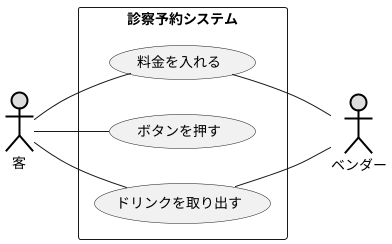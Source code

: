 @startuml 演習
left to right direction
actor 客#DDDDDD;line:black;line.bold;
actor ベンダー#DDDDDD;line:black;line.bold;
rectangle 診察予約システム {
usecase 料金を入れる
usecase ボタンを押す
usecase ドリンクを取り出す
}
客-- 料金を入れる
客-- ボタンを押す
客-- ドリンクを取り出す
料金を入れる-- ベンダー
ドリンクを取り出す-- ベンダー
@enduml